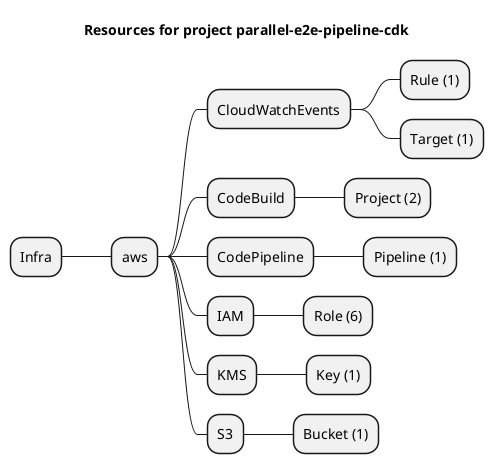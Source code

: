 @startmindmap
title Resources for project parallel-e2e-pipeline-cdk
skinparam monochrome true
+ Infra
++ aws
+++ CloudWatchEvents
++++ Rule (1)
++++ Target (1)
+++ CodeBuild
++++ Project (2)
+++ CodePipeline
++++ Pipeline (1)
+++ IAM
++++ Role (6)
+++ KMS
++++ Key (1)
+++ S3
++++ Bucket (1)
@endmindmap